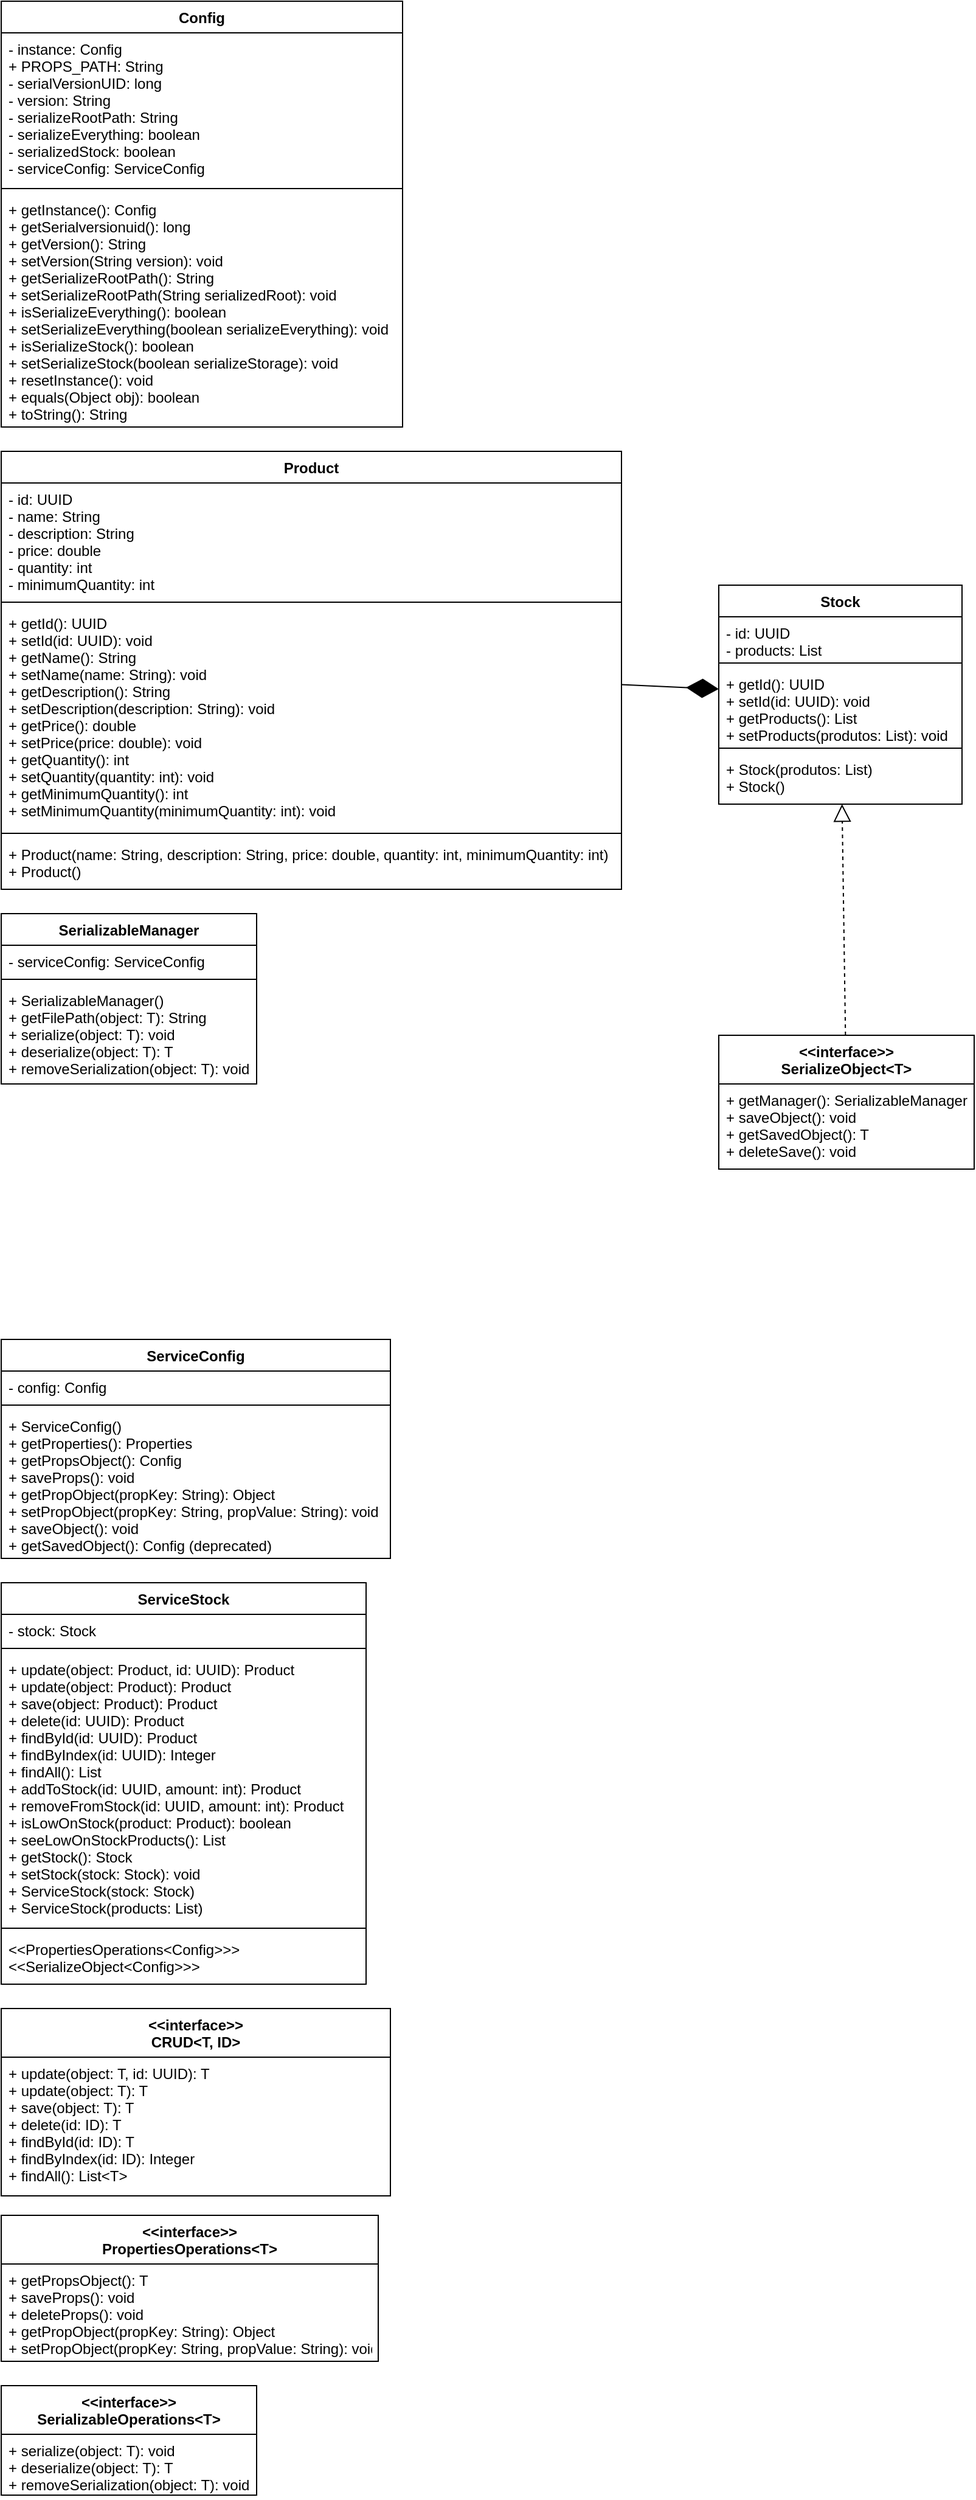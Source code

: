 <mxfile>
    <diagram id="xVHwJVvt7pS6q2ngradW" name="Page-1">
        <mxGraphModel dx="1013" dy="623" grid="1" gridSize="10" guides="1" tooltips="1" connect="1" arrows="1" fold="1" page="1" pageScale="1" pageWidth="850" pageHeight="1100" math="0" shadow="0">
            <root>
                <mxCell id="0"/>
                <mxCell id="1" parent="0"/>
                <mxCell id="6" value="Config" style="swimlane;fontStyle=1;align=center;verticalAlign=top;childLayout=stackLayout;horizontal=1;startSize=26;horizontalStack=0;resizeParent=1;resizeParentMax=0;resizeLast=0;collapsible=1;marginBottom=0;" vertex="1" parent="1">
                    <mxGeometry x="20" y="10" width="330" height="350" as="geometry">
                        <mxRectangle x="150" y="199" width="100" height="30" as="alternateBounds"/>
                    </mxGeometry>
                </mxCell>
                <mxCell id="7" value="- instance: Config&#10;+ PROPS_PATH: String&#10;- serialVersionUID: long&#10;- version: String&#10;- serializeRootPath: String&#10;- serializeEverything: boolean&#10;- serializedStock: boolean&#10;- serviceConfig: ServiceConfig" style="text;strokeColor=none;fillColor=none;align=left;verticalAlign=top;spacingLeft=4;spacingRight=4;overflow=hidden;rotatable=0;points=[[0,0.5],[1,0.5]];portConstraint=eastwest;" vertex="1" parent="6">
                    <mxGeometry y="26" width="330" height="124" as="geometry"/>
                </mxCell>
                <mxCell id="8" value="" style="line;strokeWidth=1;fillColor=none;align=left;verticalAlign=middle;spacingTop=-1;spacingLeft=3;spacingRight=3;rotatable=0;labelPosition=right;points=[];portConstraint=eastwest;strokeColor=inherit;" vertex="1" parent="6">
                    <mxGeometry y="150" width="330" height="8" as="geometry"/>
                </mxCell>
                <mxCell id="9" value="+ getInstance(): Config&#10;+ getSerialversionuid(): long&#10;+ getVersion(): String&#10;+ setVersion(String version): void&#10;+ getSerializeRootPath(): String&#10;+ setSerializeRootPath(String serializedRoot): void&#10;+ isSerializeEverything(): boolean&#10;+ setSerializeEverything(boolean serializeEverything): void&#10;+ isSerializeStock(): boolean&#10;+ setSerializeStock(boolean serializeStorage): void&#10;+ resetInstance(): void&#10;+ equals(Object obj): boolean&#10;+ toString(): String" style="text;strokeColor=none;fillColor=none;align=left;verticalAlign=top;spacingLeft=4;spacingRight=4;overflow=hidden;rotatable=0;points=[[0,0.5],[1,0.5]];portConstraint=eastwest;" vertex="1" parent="6">
                    <mxGeometry y="158" width="330" height="192" as="geometry"/>
                </mxCell>
                <mxCell id="14" value="Product" style="swimlane;fontStyle=1;align=center;verticalAlign=top;childLayout=stackLayout;horizontal=1;startSize=26;horizontalStack=0;resizeParent=1;resizeParentMax=0;resizeLast=0;collapsible=1;marginBottom=0;" vertex="1" parent="1">
                    <mxGeometry x="20" y="380" width="510" height="360" as="geometry">
                        <mxRectangle x="20" y="380" width="90" height="30" as="alternateBounds"/>
                    </mxGeometry>
                </mxCell>
                <mxCell id="15" value="- id: UUID&#10;- name: String&#10;- description: String&#10;- price: double&#10;- quantity: int&#10;- minimumQuantity: int" style="text;strokeColor=none;fillColor=none;align=left;verticalAlign=top;spacingLeft=4;spacingRight=4;overflow=hidden;rotatable=0;points=[[0,0.5],[1,0.5]];portConstraint=eastwest;" vertex="1" parent="14">
                    <mxGeometry y="26" width="510" height="94" as="geometry"/>
                </mxCell>
                <mxCell id="16" value="" style="line;strokeWidth=1;fillColor=none;align=left;verticalAlign=middle;spacingTop=-1;spacingLeft=3;spacingRight=3;rotatable=0;labelPosition=right;points=[];portConstraint=eastwest;strokeColor=inherit;" vertex="1" parent="14">
                    <mxGeometry y="120" width="510" height="8" as="geometry"/>
                </mxCell>
                <mxCell id="17" value="+ getId(): UUID&#10;+ setId(id: UUID): void&#10;+ getName(): String&#10;+ setName(name: String): void&#10;+ getDescription(): String&#10;+ setDescription(description: String): void&#10;+ getPrice(): double&#10;+ setPrice(price: double): void&#10;+ getQuantity(): int&#10;+ setQuantity(quantity: int): void&#10;+ getMinimumQuantity(): int&#10;+ setMinimumQuantity(minimumQuantity: int): void" style="text;strokeColor=none;fillColor=none;align=left;verticalAlign=top;spacingLeft=4;spacingRight=4;overflow=hidden;rotatable=0;points=[[0,0.5],[1,0.5]];portConstraint=eastwest;" vertex="1" parent="14">
                    <mxGeometry y="128" width="510" height="182" as="geometry"/>
                </mxCell>
                <mxCell id="19" value="" style="line;strokeWidth=1;fillColor=none;align=left;verticalAlign=middle;spacingTop=-1;spacingLeft=3;spacingRight=3;rotatable=0;labelPosition=right;points=[];portConstraint=eastwest;strokeColor=inherit;" vertex="1" parent="14">
                    <mxGeometry y="310" width="510" height="8" as="geometry"/>
                </mxCell>
                <mxCell id="18" value="+ Product(name: String, description: String, price: double, quantity: int, minimumQuantity: int)&#10;+ Product()" style="text;strokeColor=none;fillColor=none;align=left;verticalAlign=top;spacingLeft=4;spacingRight=4;overflow=hidden;rotatable=0;points=[[0,0.5],[1,0.5]];portConstraint=eastwest;" vertex="1" parent="14">
                    <mxGeometry y="318" width="510" height="42" as="geometry"/>
                </mxCell>
                <mxCell id="22" value="SerializableManager" style="swimlane;fontStyle=1;align=center;verticalAlign=top;childLayout=stackLayout;horizontal=1;startSize=26;horizontalStack=0;resizeParent=1;resizeParentMax=0;resizeLast=0;collapsible=1;marginBottom=0;" vertex="1" parent="1">
                    <mxGeometry x="20" y="760" width="210" height="140" as="geometry">
                        <mxRectangle x="150" y="199" width="100" height="30" as="alternateBounds"/>
                    </mxGeometry>
                </mxCell>
                <mxCell id="23" value="- serviceConfig: ServiceConfig" style="text;strokeColor=none;fillColor=none;align=left;verticalAlign=top;spacingLeft=4;spacingRight=4;overflow=hidden;rotatable=0;points=[[0,0.5],[1,0.5]];portConstraint=eastwest;" vertex="1" parent="22">
                    <mxGeometry y="26" width="210" height="24" as="geometry"/>
                </mxCell>
                <mxCell id="24" value="" style="line;strokeWidth=1;fillColor=none;align=left;verticalAlign=middle;spacingTop=-1;spacingLeft=3;spacingRight=3;rotatable=0;labelPosition=right;points=[];portConstraint=eastwest;strokeColor=inherit;" vertex="1" parent="22">
                    <mxGeometry y="50" width="210" height="8" as="geometry"/>
                </mxCell>
                <mxCell id="25" value="+ SerializableManager()&#10;+ getFilePath(object: T): String&#10;+ serialize(object: T): void&#10;+ deserialize(object: T): T&#10;+ removeSerialization(object: T): void" style="text;strokeColor=none;fillColor=none;align=left;verticalAlign=top;spacingLeft=4;spacingRight=4;overflow=hidden;rotatable=0;points=[[0,0.5],[1,0.5]];portConstraint=eastwest;" vertex="1" parent="22">
                    <mxGeometry y="58" width="210" height="82" as="geometry"/>
                </mxCell>
                <mxCell id="27" value="Stock" style="swimlane;fontStyle=1;align=center;verticalAlign=top;childLayout=stackLayout;horizontal=1;startSize=26;horizontalStack=0;resizeParent=1;resizeParentMax=0;resizeLast=0;collapsible=1;marginBottom=0;" vertex="1" parent="1">
                    <mxGeometry x="610" y="490" width="200" height="180" as="geometry">
                        <mxRectangle x="610" y="440" width="70" height="30" as="alternateBounds"/>
                    </mxGeometry>
                </mxCell>
                <mxCell id="28" value="- id: UUID&#10;- products: List" style="text;strokeColor=none;fillColor=none;align=left;verticalAlign=top;spacingLeft=4;spacingRight=4;overflow=hidden;rotatable=0;points=[[0,0.5],[1,0.5]];portConstraint=eastwest;" vertex="1" parent="27">
                    <mxGeometry y="26" width="200" height="34" as="geometry"/>
                </mxCell>
                <mxCell id="29" value="" style="line;strokeWidth=1;fillColor=none;align=left;verticalAlign=middle;spacingTop=-1;spacingLeft=3;spacingRight=3;rotatable=0;labelPosition=right;points=[];portConstraint=eastwest;strokeColor=inherit;" vertex="1" parent="27">
                    <mxGeometry y="60" width="200" height="8" as="geometry"/>
                </mxCell>
                <mxCell id="30" value="+ getId(): UUID&#10;+ setId(id: UUID): void&#10;+ getProducts(): List&#10;+ setProducts(produtos: List): void" style="text;strokeColor=none;fillColor=none;align=left;verticalAlign=top;spacingLeft=4;spacingRight=4;overflow=hidden;rotatable=0;points=[[0,0.5],[1,0.5]];portConstraint=eastwest;" vertex="1" parent="27">
                    <mxGeometry y="68" width="200" height="62" as="geometry"/>
                </mxCell>
                <mxCell id="31" value="" style="line;strokeWidth=1;fillColor=none;align=left;verticalAlign=middle;spacingTop=-1;spacingLeft=3;spacingRight=3;rotatable=0;labelPosition=right;points=[];portConstraint=eastwest;strokeColor=inherit;" vertex="1" parent="27">
                    <mxGeometry y="130" width="200" height="8" as="geometry"/>
                </mxCell>
                <mxCell id="32" value="+ Stock(produtos: List)&#10;+ Stock()" style="text;strokeColor=none;fillColor=none;align=left;verticalAlign=top;spacingLeft=4;spacingRight=4;overflow=hidden;rotatable=0;points=[[0,0.5],[1,0.5]];portConstraint=eastwest;" vertex="1" parent="27">
                    <mxGeometry y="138" width="200" height="42" as="geometry"/>
                </mxCell>
                <mxCell id="34" value="ServiceConfig" style="swimlane;fontStyle=1;align=center;verticalAlign=top;childLayout=stackLayout;horizontal=1;startSize=26;horizontalStack=0;resizeParent=1;resizeParentMax=0;resizeLast=0;collapsible=1;marginBottom=0;" vertex="1" parent="1">
                    <mxGeometry x="20" y="1110" width="320" height="180" as="geometry"/>
                </mxCell>
                <mxCell id="35" value="- config: Config" style="text;strokeColor=none;fillColor=none;align=left;verticalAlign=top;spacingLeft=4;spacingRight=4;overflow=hidden;rotatable=0;points=[[0,0.5],[1,0.5]];portConstraint=eastwest;" vertex="1" parent="34">
                    <mxGeometry y="26" width="320" height="24" as="geometry"/>
                </mxCell>
                <mxCell id="36" value="" style="line;strokeWidth=1;fillColor=none;align=left;verticalAlign=middle;spacingTop=-1;spacingLeft=3;spacingRight=3;rotatable=0;labelPosition=right;points=[];portConstraint=eastwest;strokeColor=inherit;" vertex="1" parent="34">
                    <mxGeometry y="50" width="320" height="8" as="geometry"/>
                </mxCell>
                <mxCell id="37" value="+ ServiceConfig()&#10;+ getProperties(): Properties&#10;+ getPropsObject(): Config&#10;+ saveProps(): void&#10;+ getPropObject(propKey: String): Object&#10;+ setPropObject(propKey: String, propValue: String): void&#10;+ saveObject(): void&#10;+ getSavedObject(): Config (deprecated)" style="text;strokeColor=none;fillColor=none;align=left;verticalAlign=top;spacingLeft=4;spacingRight=4;overflow=hidden;rotatable=0;points=[[0,0.5],[1,0.5]];portConstraint=eastwest;" vertex="1" parent="34">
                    <mxGeometry y="58" width="320" height="122" as="geometry"/>
                </mxCell>
                <mxCell id="42" value="ServiceStock" style="swimlane;fontStyle=1;align=center;verticalAlign=top;childLayout=stackLayout;horizontal=1;startSize=26;horizontalStack=0;resizeParent=1;resizeParentMax=0;resizeLast=0;collapsible=1;marginBottom=0;" vertex="1" parent="1">
                    <mxGeometry x="20" y="1310" width="300" height="330" as="geometry"/>
                </mxCell>
                <mxCell id="43" value="- stock: Stock" style="text;strokeColor=none;fillColor=none;align=left;verticalAlign=top;spacingLeft=4;spacingRight=4;overflow=hidden;rotatable=0;points=[[0,0.5],[1,0.5]];portConstraint=eastwest;" vertex="1" parent="42">
                    <mxGeometry y="26" width="300" height="24" as="geometry"/>
                </mxCell>
                <mxCell id="44" value="" style="line;strokeWidth=1;fillColor=none;align=left;verticalAlign=middle;spacingTop=-1;spacingLeft=3;spacingRight=3;rotatable=0;labelPosition=right;points=[];portConstraint=eastwest;strokeColor=inherit;" vertex="1" parent="42">
                    <mxGeometry y="50" width="300" height="8" as="geometry"/>
                </mxCell>
                <mxCell id="45" value="+ update(object: Product, id: UUID): Product&#10;+ update(object: Product): Product&#10;+ save(object: Product): Product&#10;+ delete(id: UUID): Product&#10;+ findById(id: UUID): Product&#10;+ findByIndex(id: UUID): Integer&#10;+ findAll(): List&#10;+ addToStock(id: UUID, amount: int): Product&#10;+ removeFromStock(id: UUID, amount: int): Product&#10;+ isLowOnStock(product: Product): boolean&#10;+ seeLowOnStockProducts(): List&#10;+ getStock(): Stock&#10;+ setStock(stock: Stock): void&#10;+ ServiceStock(stock: Stock)&#10;+ ServiceStock(products: List)" style="text;strokeColor=none;fillColor=none;align=left;verticalAlign=top;spacingLeft=4;spacingRight=4;overflow=hidden;rotatable=0;points=[[0,0.5],[1,0.5]];portConstraint=eastwest;" vertex="1" parent="42">
                    <mxGeometry y="58" width="300" height="222" as="geometry"/>
                </mxCell>
                <mxCell id="59" value="" style="line;strokeWidth=1;fillColor=none;align=left;verticalAlign=middle;spacingTop=-1;spacingLeft=3;spacingRight=3;rotatable=0;labelPosition=right;points=[];portConstraint=eastwest;strokeColor=inherit;" vertex="1" parent="42">
                    <mxGeometry y="280" width="300" height="8" as="geometry"/>
                </mxCell>
                <mxCell id="58" value="&lt;&lt;PropertiesOperations&lt;Config&gt;&gt;&gt;&#10;&lt;&lt;SerializeObject&lt;Config&gt;&gt;&gt;" style="text;strokeColor=none;fillColor=none;align=left;verticalAlign=top;spacingLeft=4;spacingRight=4;overflow=hidden;rotatable=0;points=[[0,0.5],[1,0.5]];portConstraint=eastwest;" vertex="1" parent="42">
                    <mxGeometry y="288" width="300" height="42" as="geometry"/>
                </mxCell>
                <mxCell id="64" value="&lt;&lt;interface&gt;&gt;&#10;CRUD&lt;T, ID&gt;" style="swimlane;fontStyle=1;align=center;verticalAlign=top;childLayout=stackLayout;horizontal=1;startSize=40;horizontalStack=0;resizeParent=1;resizeParentMax=0;resizeLast=0;collapsible=1;marginBottom=0;" vertex="1" parent="1">
                    <mxGeometry x="20" y="1660" width="320" height="154" as="geometry"/>
                </mxCell>
                <mxCell id="67" value="+ update(object: T, id: UUID): T&#10;+ update(object: T): T&#10;+ save(object: T): T&#10;+ delete(id: ID): T&#10;+ findById(id: ID): T&#10;+ findByIndex(id: ID): Integer&#10;+ findAll(): List&lt;T&gt;" style="text;strokeColor=none;fillColor=none;align=left;verticalAlign=top;spacingLeft=4;spacingRight=4;overflow=hidden;rotatable=0;points=[[0,0.5],[1,0.5]];portConstraint=eastwest;" vertex="1" parent="64">
                    <mxGeometry y="40" width="320" height="114" as="geometry"/>
                </mxCell>
                <mxCell id="70" value="&lt;&lt;interface&gt;&gt;&#10;PropertiesOperations&lt;T&gt;" style="swimlane;fontStyle=1;align=center;verticalAlign=top;childLayout=stackLayout;horizontal=1;startSize=40;horizontalStack=0;resizeParent=1;resizeParentMax=0;resizeLast=0;collapsible=1;marginBottom=0;" vertex="1" parent="1">
                    <mxGeometry x="20" y="1830" width="310" height="120" as="geometry"/>
                </mxCell>
                <mxCell id="71" value="+ getPropsObject(): T&#10;+ saveProps(): void&#10;+ deleteProps(): void&#10;+ getPropObject(propKey: String): Object&#10;+ setPropObject(propKey: String, propValue: String): void" style="text;strokeColor=none;fillColor=none;align=left;verticalAlign=top;spacingLeft=4;spacingRight=4;overflow=hidden;rotatable=0;points=[[0,0.5],[1,0.5]];portConstraint=eastwest;" vertex="1" parent="70">
                    <mxGeometry y="40" width="310" height="80" as="geometry"/>
                </mxCell>
                <mxCell id="73" value="&lt;&lt;interface&gt;&gt;&#10;SerializableOperations&lt;T&gt;" style="swimlane;fontStyle=1;align=center;verticalAlign=top;childLayout=stackLayout;horizontal=1;startSize=40;horizontalStack=0;resizeParent=1;resizeParentMax=0;resizeLast=0;collapsible=1;marginBottom=0;" vertex="1" parent="1">
                    <mxGeometry x="20" y="1970" width="210" height="90" as="geometry"/>
                </mxCell>
                <mxCell id="74" value="+ serialize(object: T): void &#10;+ deserialize(object: T): T   &#10;+ removeSerialization(object: T): void" style="text;strokeColor=none;fillColor=none;align=left;verticalAlign=top;spacingLeft=4;spacingRight=4;overflow=hidden;rotatable=0;points=[[0,0.5],[1,0.5]];portConstraint=eastwest;" vertex="1" parent="73">
                    <mxGeometry y="40" width="210" height="50" as="geometry"/>
                </mxCell>
                <mxCell id="76" value="&lt;&lt;interface&gt;&gt;&#10;SerializeObject&lt;T&gt;" style="swimlane;fontStyle=1;align=center;verticalAlign=top;childLayout=stackLayout;horizontal=1;startSize=40;horizontalStack=0;resizeParent=1;resizeParentMax=0;resizeLast=0;collapsible=1;marginBottom=0;" vertex="1" parent="1">
                    <mxGeometry x="610" y="860" width="210" height="110" as="geometry"/>
                </mxCell>
                <mxCell id="77" value="+ getManager(): SerializableManager&#10;+ saveObject(): void&#10;+ getSavedObject(): T&#10;+ deleteSave(): void" style="text;strokeColor=none;fillColor=none;align=left;verticalAlign=top;spacingLeft=4;spacingRight=4;overflow=hidden;rotatable=0;points=[[0,0.5],[1,0.5]];portConstraint=eastwest;" vertex="1" parent="76">
                    <mxGeometry y="40" width="210" height="70" as="geometry"/>
                </mxCell>
                <mxCell id="97" value="" style="endArrow=diamondThin;endFill=1;endSize=24;html=1;" edge="1" parent="1" source="14" target="27">
                    <mxGeometry width="160" relative="1" as="geometry">
                        <mxPoint x="550" y="400" as="sourcePoint"/>
                        <mxPoint x="710" y="400" as="targetPoint"/>
                    </mxGeometry>
                </mxCell>
                <mxCell id="98" value="" style="endArrow=block;dashed=1;endFill=0;endSize=12;html=1;" edge="1" parent="1" source="76" target="27">
                    <mxGeometry width="160" relative="1" as="geometry">
                        <mxPoint x="500" y="820" as="sourcePoint"/>
                        <mxPoint x="660" y="820" as="targetPoint"/>
                    </mxGeometry>
                </mxCell>
            </root>
        </mxGraphModel>
    </diagram>
</mxfile>